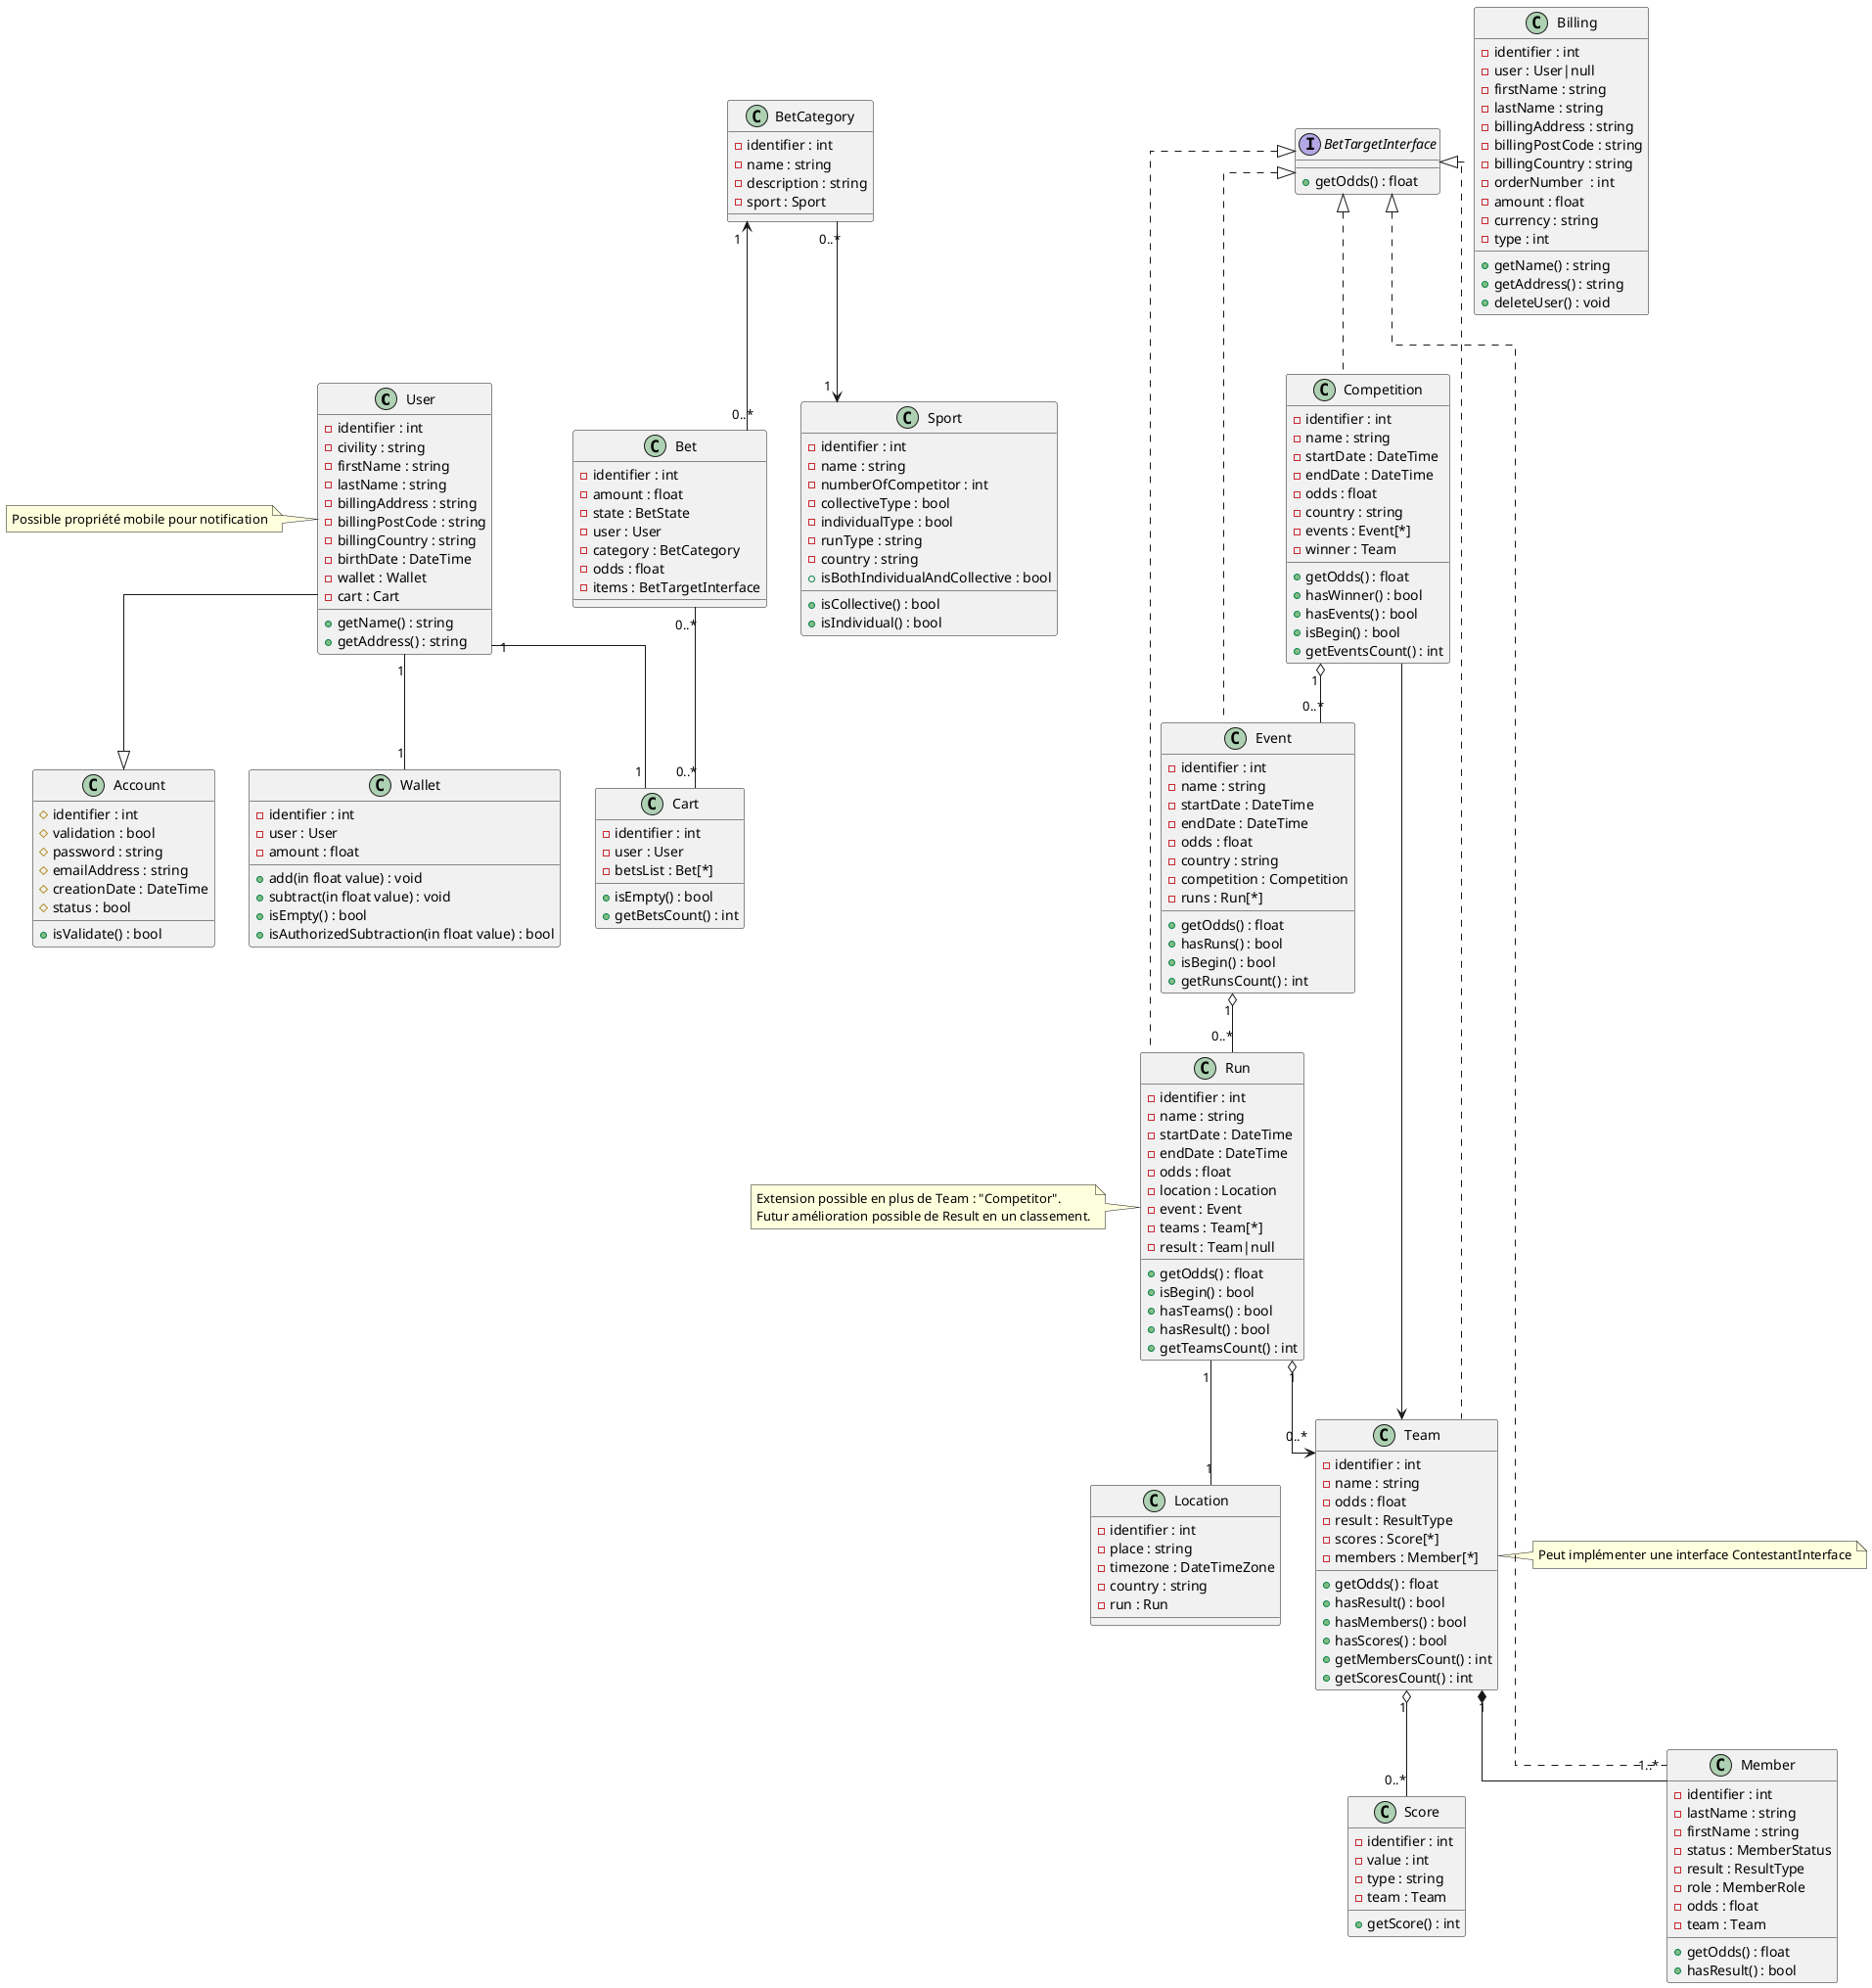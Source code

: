 @startuml parisportif5
skinparam linetype ortho
'plantuml
'Relations :
    User --|> Account
    BetCategory "1" <-- "0..*" Bet
    User "1" -- "1" Wallet
    User "1" -- "1" Cart
    Bet "0..*" -- "0..*" Cart
    BetCategory "0..*" --> "1" Sport
    Competition "1" o-- "0..*" Event
    Competition --> Team
    Event "1" o-- "0..*" Run
    Run "1" -- "1" Location
    Team "1" o-- "0..*" Score
    Run "1" o--> "0..*" Team
    Team "1" *-- "1..*" Member
    BetTargetInterface <|.. Competition
    BetTargetInterface <|.. Event
    BetTargetInterface <|.. Run
    BetTargetInterface <|.. Team
    BetTargetInterface <|.. Member
'Définitions des classes :
    'Porte-feuille de l'utilisateur avec des fonds (de l'argent gagnés)
    class Wallet {
        -identifier : int
        -user : User
        -amount : float
        +add(in float value) : void
        +subtract(in float value) : void
        +isEmpty() : bool
        +isAuthorizedSubtraction(in float value) : bool
    }
    'Panier qui contient les paris sélectionnés
    class Cart {
        -identifier : int
        -user : User
        -betsList : Bet[*]
        +isEmpty() : bool
        +getBetsCount() : int
    }
    'interface de généralisation pour les classes autorisé à être parié
    interface BetTargetInterface {
        +getOdds() : float
    }
    'Compte (sert à ce connecter)
    class Account {
        #identifier : int
        #validation : bool
        #password : string
        #emailAddress : string
        #creationDate : DateTime
        #status : bool
        +isValidate() : bool
    }
    'Utilisateur avec un compte
    class User {
        -identifier : int
        -civility : string
        -firstName : string
        -lastName : string
        -billingAddress : string
        -billingPostCode : string
        -billingCountry : string
        -birthDate : DateTime
        -wallet : Wallet
        -cart : Cart
        +getName() : string
        +getAddress() : string
    }
    note left : Possible propriété mobile pour notification
    'Factures (type=débit ou crédit)
    class Billing {
        -identifier : int
        -user : User|null
        -firstName : string
        -lastName : string
        -billingAddress : string
        -billingPostCode : string
        -billingCountry : string
        -orderNumber  : int
        -amount : float
        -currency : string
        -type : int
        +getName() : string
        +getAddress() : string
        +deleteUser() : void
    }
    'Un paris
    class Bet {
        -identifier : int
        -amount : float
        -state : BetState
        -user : User
        -category : BetCategory
        -odds : float
        -items : BetTargetInterface
    }
    'Catégorie de paris (ex: Paris sur la victoire du favoris)
    class BetCategory {
        -identifier : int
        -name : string
        -description : string
        -sport : Sport
    }
    'Lieu de la rencontre/course
    class Location {
        -identifier : int
        -place : string
        -timezone : DateTimeZone
        -country : string
        -run : Run
    }
    'Sport pratiqué (runtype = fixture, race) (type = collectif ou individuel ou les deux)
    class Sport {
        -identifier : int
        -name : string
        -numberOfCompetitor : int
        -collectiveType : bool
        -individualType : bool
        -runType : string
        -country : string
        +isCollective() : bool
        +isIndividual() : bool
        +isBothIndividualAndCollective : bool
    }
    'Compétition (JO, Ligue des Champions, F1 Championnat du monde)
    class Competition {
        -identifier : int
        -name : string
        -startDate : DateTime
        -endDate : DateTime
        -odds : float
        -country : string
        -events : Event[*]
        -winner : Team
        +getOdds() : float
        +hasWinner() : bool
        +hasEvents() : bool
        +isBegin() : bool
        +getEventsCount() : int
    }
    'Événement de la compétition (poul de qualification, Circuit F1 de france)
    class Event {
        -identifier : int
        -name : string
        -startDate : DateTime
        -endDate : DateTime
        -odds : float
        -country : string
        -competition : Competition
        -runs : Run[*]
        +getOdds() : float
        +hasRuns() : bool
        +isBegin() : bool
        +getRunsCount() : int
    }
    'Classe mère global : Un match, une rencontre, une course
    class Run {
        -identifier : int
        -name : string
        -startDate : DateTime
        -endDate : DateTime
        -odds : float
        -location : Location
        -event : Event
        -teams : Team[*]
        -result : Team|null
        +getOdds() : float
        +isBegin() : bool
        +hasTeams() : bool
        +hasResult() : bool
        +getTeamsCount() : int
    }
    note left of Run
    Extension possible en plus de Team : "Competitor".
    Futur amélioration possible de Result en un classement.
    end note
    'Score de l'équipe ou du membre de l'équipe
    class Score {
        -identifier : int
        -value : int
        -type : string
        -team : Team
        +getScore() : int
    }
    'Joueur ou sportif ou pilote
    class Member {
        -identifier : int
        -lastName : string
        -firstName : string
        -status : MemberStatus
        -result : ResultType
        -role : MemberRole
        -odds : float
        -team : Team
        +getOdds() : float
        +hasResult() : bool
    }
    'Équipes qui participe à une rencontre, à une course
    class Team {
        -identifier : int
        -name : string
        -odds : float
        -result : ResultType
        -scores : Score[*]
        -members : Member[*]
        +getOdds() : float
        +hasResult() : bool
        +hasMembers() : bool
        +hasScores() : bool
        +getMembersCount() : int
        +getScoresCount() : int
    }
    note right: Peut implémenter une interface ContestantInterface
@enduml
